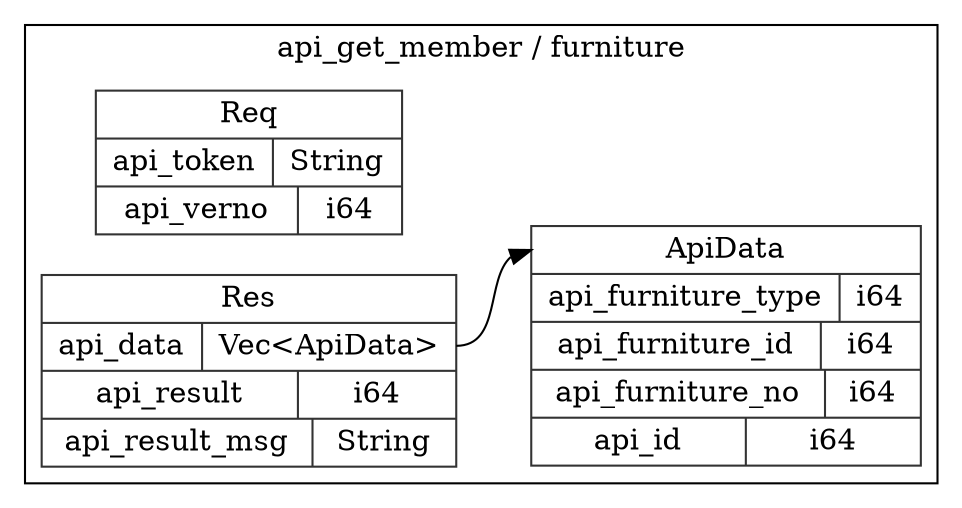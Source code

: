 digraph {
  rankdir=LR;
  subgraph cluster_0 {
    label="api_get_member / furniture";
    node [style="filled", color=white, style="solid", color=gray20];
    api_get_member__furniture__Req [label="<Req> Req  | { api_token | <api_token> String } | { api_verno | <api_verno> i64 }", shape=record];
    api_get_member__furniture__Res [label="<Res> Res  | { api_data | <api_data> Vec\<ApiData\> } | { api_result | <api_result> i64 } | { api_result_msg | <api_result_msg> String }", shape=record];
    api_get_member__furniture__ApiData;
    api_get_member__furniture__Res:api_data:e -> api_get_member__furniture__ApiData:ApiData:w;
    api_get_member__furniture__ApiData [label="<ApiData> ApiData  | { api_furniture_type | <api_furniture_type> i64 } | { api_furniture_id | <api_furniture_id> i64 } | { api_furniture_no | <api_furniture_no> i64 } | { api_id | <api_id> i64 }", shape=record];
  }
}
